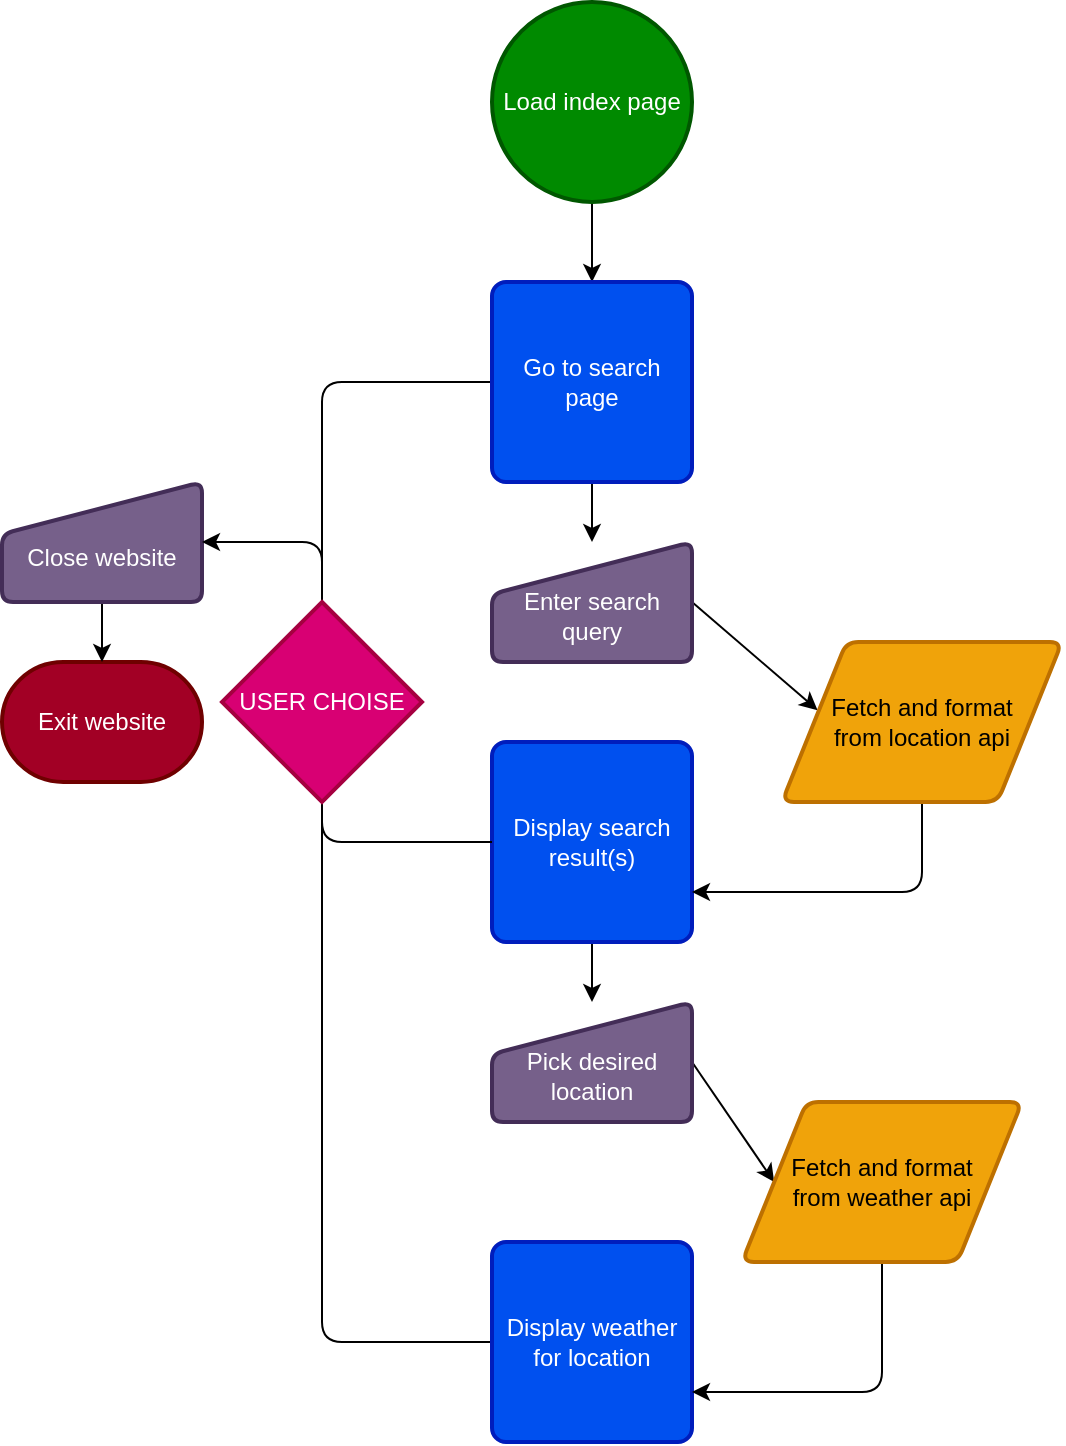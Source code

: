 <mxfile>
    <diagram id="ZGMugb68xfX1lyadjfLn" name="Page-1">
        <mxGraphModel dx="831" dy="601" grid="1" gridSize="10" guides="1" tooltips="1" connect="1" arrows="1" fold="1" page="1" pageScale="1" pageWidth="850" pageHeight="1100" math="0" shadow="0">
            <root>
                <mxCell id="0"/>
                <mxCell id="1" parent="0"/>
                <mxCell id="16" style="edgeStyle=none;html=1;exitX=0.5;exitY=1;exitDx=0;exitDy=0;exitPerimeter=0;entryX=0.5;entryY=0;entryDx=0;entryDy=0;" parent="1" source="2" target="4" edge="1">
                    <mxGeometry relative="1" as="geometry"/>
                </mxCell>
                <mxCell id="2" value="Load index page" style="strokeWidth=2;html=1;shape=mxgraph.flowchart.start_2;whiteSpace=wrap;fillColor=#008a00;fontColor=#ffffff;strokeColor=#005700;" parent="1" vertex="1">
                    <mxGeometry x="325" y="70" width="100" height="100" as="geometry"/>
                </mxCell>
                <mxCell id="19" style="edgeStyle=none;html=1;exitX=1;exitY=0.5;exitDx=0;exitDy=0;entryX=0.127;entryY=0.426;entryDx=0;entryDy=0;entryPerimeter=0;" parent="1" source="3" target="12" edge="1">
                    <mxGeometry relative="1" as="geometry"/>
                </mxCell>
                <mxCell id="3" value="&lt;br&gt;Enter search query" style="html=1;strokeWidth=2;shape=manualInput;whiteSpace=wrap;rounded=1;size=26;arcSize=11;fillColor=#76608a;strokeColor=#432D57;fontColor=#ffffff;" parent="1" vertex="1">
                    <mxGeometry x="325" y="340" width="100" height="60" as="geometry"/>
                </mxCell>
                <mxCell id="18" style="edgeStyle=none;html=1;exitX=0.5;exitY=1;exitDx=0;exitDy=0;entryX=0.5;entryY=0;entryDx=0;entryDy=0;" parent="1" source="4" target="3" edge="1">
                    <mxGeometry relative="1" as="geometry"/>
                </mxCell>
                <mxCell id="33" style="edgeStyle=none;html=1;exitX=0;exitY=0.5;exitDx=0;exitDy=0;entryX=0.5;entryY=0;entryDx=0;entryDy=0;entryPerimeter=0;strokeColor=default;endArrow=none;endFill=0;" edge="1" parent="1" source="4" target="30">
                    <mxGeometry relative="1" as="geometry">
                        <Array as="points">
                            <mxPoint x="240" y="260"/>
                        </Array>
                    </mxGeometry>
                </mxCell>
                <mxCell id="4" value="Go to search page" style="rounded=1;whiteSpace=wrap;html=1;absoluteArcSize=1;arcSize=14;strokeWidth=2;fillColor=#0050ef;fontColor=#ffffff;strokeColor=#001DBC;" parent="1" vertex="1">
                    <mxGeometry x="325" y="210" width="100" height="100" as="geometry"/>
                </mxCell>
                <mxCell id="22" style="edgeStyle=none;html=1;exitX=0.5;exitY=1;exitDx=0;exitDy=0;entryX=0.5;entryY=0;entryDx=0;entryDy=0;" parent="1" source="6" target="7" edge="1">
                    <mxGeometry relative="1" as="geometry"/>
                </mxCell>
                <mxCell id="6" value="Display search result(s)" style="rounded=1;whiteSpace=wrap;html=1;absoluteArcSize=1;arcSize=14;strokeWidth=2;fillColor=#0050ef;fontColor=#ffffff;strokeColor=#001DBC;" parent="1" vertex="1">
                    <mxGeometry x="325" y="440" width="100" height="100" as="geometry"/>
                </mxCell>
                <mxCell id="24" style="edgeStyle=none;html=1;exitX=1;exitY=0.5;exitDx=0;exitDy=0;entryX=0;entryY=0.5;entryDx=0;entryDy=0;" parent="1" source="7" target="14" edge="1">
                    <mxGeometry relative="1" as="geometry"/>
                </mxCell>
                <mxCell id="7" value="&lt;br&gt;Pick desired location" style="html=1;strokeWidth=2;shape=manualInput;whiteSpace=wrap;rounded=1;size=26;arcSize=11;fillColor=#76608a;fontColor=#ffffff;strokeColor=#432D57;" parent="1" vertex="1">
                    <mxGeometry x="325" y="570" width="100" height="60" as="geometry"/>
                </mxCell>
                <mxCell id="32" style="edgeStyle=none;html=1;exitX=0;exitY=0.5;exitDx=0;exitDy=0;entryX=0.5;entryY=1;entryDx=0;entryDy=0;entryPerimeter=0;strokeColor=default;endArrow=none;endFill=0;" edge="1" parent="1" source="8" target="30">
                    <mxGeometry relative="1" as="geometry">
                        <Array as="points">
                            <mxPoint x="240" y="740"/>
                        </Array>
                    </mxGeometry>
                </mxCell>
                <mxCell id="8" value="Display weather for location" style="rounded=1;whiteSpace=wrap;html=1;absoluteArcSize=1;arcSize=14;strokeWidth=2;fillColor=#0050ef;fontColor=#ffffff;strokeColor=#001DBC;" parent="1" vertex="1">
                    <mxGeometry x="325" y="690" width="100" height="100" as="geometry"/>
                </mxCell>
                <mxCell id="9" value="Exit website" style="strokeWidth=2;html=1;shape=mxgraph.flowchart.terminator;whiteSpace=wrap;fillColor=#a20025;fontColor=#ffffff;strokeColor=#6F0000;" parent="1" vertex="1">
                    <mxGeometry x="80" y="400" width="100" height="60" as="geometry"/>
                </mxCell>
                <mxCell id="29" style="edgeStyle=none;html=1;exitX=0.5;exitY=1;exitDx=0;exitDy=0;entryX=0.5;entryY=0;entryDx=0;entryDy=0;entryPerimeter=0;" parent="1" source="10" target="9" edge="1">
                    <mxGeometry relative="1" as="geometry"/>
                </mxCell>
                <mxCell id="10" value="&lt;br&gt;Close website" style="html=1;strokeWidth=2;shape=manualInput;whiteSpace=wrap;rounded=1;size=26;arcSize=11;fillColor=#76608a;fontColor=#ffffff;strokeColor=#432D57;" parent="1" vertex="1">
                    <mxGeometry x="80" y="310" width="100" height="60" as="geometry"/>
                </mxCell>
                <mxCell id="21" style="edgeStyle=none;html=1;exitX=0.5;exitY=1;exitDx=0;exitDy=0;entryX=1;entryY=0.75;entryDx=0;entryDy=0;" parent="1" source="12" target="6" edge="1">
                    <mxGeometry relative="1" as="geometry">
                        <Array as="points">
                            <mxPoint x="540" y="515"/>
                        </Array>
                    </mxGeometry>
                </mxCell>
                <mxCell id="12" value="Fetch and format &lt;br&gt;from location api" style="shape=parallelogram;html=1;strokeWidth=2;perimeter=parallelogramPerimeter;whiteSpace=wrap;rounded=1;arcSize=12;size=0.23;fillColor=#f0a30a;fontColor=#000000;strokeColor=#BD7000;" parent="1" vertex="1">
                    <mxGeometry x="470" y="390" width="140" height="80" as="geometry"/>
                </mxCell>
                <mxCell id="25" style="edgeStyle=none;html=1;exitX=0.5;exitY=1;exitDx=0;exitDy=0;entryX=1;entryY=0.75;entryDx=0;entryDy=0;" parent="1" source="14" target="8" edge="1">
                    <mxGeometry relative="1" as="geometry">
                        <Array as="points">
                            <mxPoint x="520" y="765"/>
                        </Array>
                    </mxGeometry>
                </mxCell>
                <mxCell id="14" value="Fetch and format &lt;br&gt;from weather api" style="shape=parallelogram;html=1;strokeWidth=2;perimeter=parallelogramPerimeter;whiteSpace=wrap;rounded=1;arcSize=12;size=0.23;fillColor=#f0a30a;fontColor=#000000;strokeColor=#BD7000;" parent="1" vertex="1">
                    <mxGeometry x="450" y="620" width="140" height="80" as="geometry"/>
                </mxCell>
                <mxCell id="31" value="" style="edgeStyle=none;html=1;exitX=0;exitY=0.5;exitDx=0;exitDy=0;entryX=0.5;entryY=1;entryDx=0;entryDy=0;endArrow=none;entryPerimeter=0;" edge="1" parent="1" source="6" target="30">
                    <mxGeometry relative="1" as="geometry">
                        <mxPoint x="325" y="490" as="sourcePoint"/>
                        <mxPoint x="180" y="340" as="targetPoint"/>
                        <Array as="points">
                            <mxPoint x="240" y="490"/>
                        </Array>
                    </mxGeometry>
                </mxCell>
                <mxCell id="34" style="edgeStyle=none;html=1;exitX=0.5;exitY=0;exitDx=0;exitDy=0;exitPerimeter=0;entryX=1;entryY=0.5;entryDx=0;entryDy=0;strokeColor=default;" edge="1" parent="1" source="30" target="10">
                    <mxGeometry relative="1" as="geometry">
                        <Array as="points">
                            <mxPoint x="240" y="340"/>
                        </Array>
                    </mxGeometry>
                </mxCell>
                <mxCell id="30" value="USER CHOISE" style="strokeWidth=2;html=1;shape=mxgraph.flowchart.decision;whiteSpace=wrap;fillColor=#d80073;fontColor=#ffffff;strokeColor=#A50040;" vertex="1" parent="1">
                    <mxGeometry x="190" y="370" width="100" height="100" as="geometry"/>
                </mxCell>
            </root>
        </mxGraphModel>
    </diagram>
</mxfile>